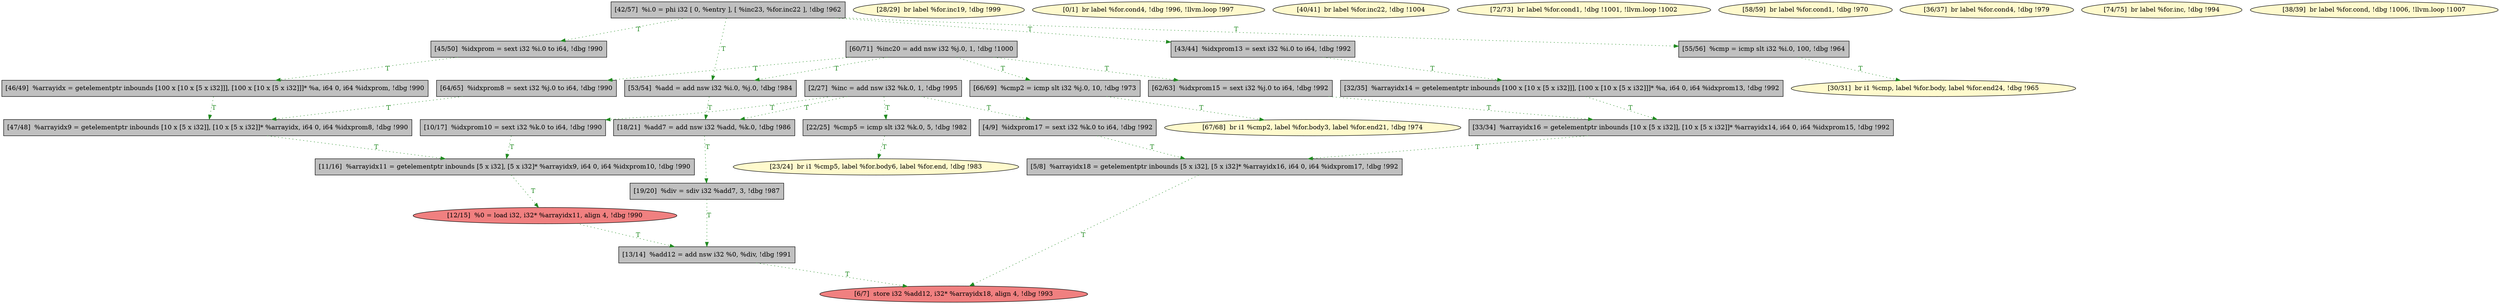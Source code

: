 
digraph G {


node446 [fillcolor=lemonchiffon,label="[67/68]  br i1 %cmp2, label %for.body3, label %for.end21, !dbg !974",shape=ellipse,style=filled ]
node442 [fillcolor=grey,label="[22/25]  %cmp5 = icmp slt i32 %k.0, 5, !dbg !982",shape=rectangle,style=filled ]
node441 [fillcolor=lemonchiffon,label="[28/29]  br label %for.inc19, !dbg !999",shape=ellipse,style=filled ]
node440 [fillcolor=lemonchiffon,label="[23/24]  br i1 %cmp5, label %for.body6, label %for.end, !dbg !983",shape=ellipse,style=filled ]
node439 [fillcolor=grey,label="[18/21]  %add7 = add nsw i32 %add, %k.0, !dbg !986",shape=rectangle,style=filled ]
node438 [fillcolor=grey,label="[10/17]  %idxprom10 = sext i32 %k.0 to i64, !dbg !990",shape=rectangle,style=filled ]
node444 [fillcolor=lemonchiffon,label="[30/31]  br i1 %cmp, label %for.body, label %for.end24, !dbg !965",shape=ellipse,style=filled ]
node433 [fillcolor=lemonchiffon,label="[0/1]  br label %for.cond4, !dbg !996, !llvm.loop !997",shape=ellipse,style=filled ]
node435 [fillcolor=lightcoral,label="[6/7]  store i32 %add12, i32* %arrayidx18, align 4, !dbg !993",shape=ellipse,style=filled ]
node430 [fillcolor=grey,label="[66/69]  %cmp2 = icmp slt i32 %j.0, 10, !dbg !973",shape=rectangle,style=filled ]
node428 [fillcolor=grey,label="[4/9]  %idxprom17 = sext i32 %k.0 to i64, !dbg !992",shape=rectangle,style=filled ]
node416 [fillcolor=grey,label="[55/56]  %cmp = icmp slt i32 %i.0, 100, !dbg !964",shape=rectangle,style=filled ]
node417 [fillcolor=grey,label="[62/63]  %idxprom15 = sext i32 %j.0 to i64, !dbg !992",shape=rectangle,style=filled ]
node436 [fillcolor=grey,label="[13/14]  %add12 = add nsw i32 %0, %div, !dbg !991",shape=rectangle,style=filled ]
node418 [fillcolor=grey,label="[19/20]  %div = sdiv i32 %add7, 3, !dbg !987",shape=rectangle,style=filled ]
node443 [fillcolor=grey,label="[32/35]  %arrayidx14 = getelementptr inbounds [100 x [10 x [5 x i32]]], [100 x [10 x [5 x i32]]]* %a, i64 0, i64 %idxprom13, !dbg !992",shape=rectangle,style=filled ]
node415 [fillcolor=grey,label="[2/27]  %inc = add nsw i32 %k.0, 1, !dbg !995",shape=rectangle,style=filled ]
node427 [fillcolor=lemonchiffon,label="[40/41]  br label %for.inc22, !dbg !1004",shape=ellipse,style=filled ]
node421 [fillcolor=grey,label="[53/54]  %add = add nsw i32 %i.0, %j.0, !dbg !984",shape=rectangle,style=filled ]
node422 [fillcolor=lemonchiffon,label="[72/73]  br label %for.cond1, !dbg !1001, !llvm.loop !1002",shape=ellipse,style=filled ]
node434 [fillcolor=grey,label="[64/65]  %idxprom8 = sext i32 %j.0 to i64, !dbg !990",shape=rectangle,style=filled ]
node432 [fillcolor=lightcoral,label="[12/15]  %0 = load i32, i32* %arrayidx11, align 4, !dbg !990",shape=ellipse,style=filled ]
node413 [fillcolor=grey,label="[46/49]  %arrayidx = getelementptr inbounds [100 x [10 x [5 x i32]]], [100 x [10 x [5 x i32]]]* %a, i64 0, i64 %idxprom, !dbg !990",shape=rectangle,style=filled ]
node437 [fillcolor=grey,label="[5/8]  %arrayidx18 = getelementptr inbounds [5 x i32], [5 x i32]* %arrayidx16, i64 0, i64 %idxprom17, !dbg !992",shape=rectangle,style=filled ]
node412 [fillcolor=grey,label="[43/44]  %idxprom13 = sext i32 %i.0 to i64, !dbg !992",shape=rectangle,style=filled ]
node419 [fillcolor=grey,label="[42/57]  %i.0 = phi i32 [ 0, %entry ], [ %inc23, %for.inc22 ], !dbg !962",shape=rectangle,style=filled ]
node426 [fillcolor=lemonchiffon,label="[58/59]  br label %for.cond1, !dbg !970",shape=ellipse,style=filled ]
node445 [fillcolor=lemonchiffon,label="[36/37]  br label %for.cond4, !dbg !979",shape=ellipse,style=filled ]
node429 [fillcolor=grey,label="[60/71]  %inc20 = add nsw i32 %j.0, 1, !dbg !1000",shape=rectangle,style=filled ]
node420 [fillcolor=grey,label="[47/48]  %arrayidx9 = getelementptr inbounds [10 x [5 x i32]], [10 x [5 x i32]]* %arrayidx, i64 0, i64 %idxprom8, !dbg !990",shape=rectangle,style=filled ]
node431 [fillcolor=grey,label="[11/16]  %arrayidx11 = getelementptr inbounds [5 x i32], [5 x i32]* %arrayidx9, i64 0, i64 %idxprom10, !dbg !990",shape=rectangle,style=filled ]
node423 [fillcolor=lemonchiffon,label="[74/75]  br label %for.inc, !dbg !994",shape=ellipse,style=filled ]
node414 [fillcolor=grey,label="[45/50]  %idxprom = sext i32 %i.0 to i64, !dbg !990",shape=rectangle,style=filled ]
node424 [fillcolor=lemonchiffon,label="[38/39]  br label %for.cond, !dbg !1006, !llvm.loop !1007",shape=ellipse,style=filled ]
node425 [fillcolor=grey,label="[33/34]  %arrayidx16 = getelementptr inbounds [10 x [5 x i32]], [10 x [5 x i32]]* %arrayidx14, i64 0, i64 %idxprom15, !dbg !992",shape=rectangle,style=filled ]

node430->node446 [style=dotted,color=forestgreen,label="T",fontcolor=forestgreen ]
node428->node437 [style=dotted,color=forestgreen,label="T",fontcolor=forestgreen ]
node443->node425 [style=dotted,color=forestgreen,label="T",fontcolor=forestgreen ]
node436->node435 [style=dotted,color=forestgreen,label="T",fontcolor=forestgreen ]
node414->node413 [style=dotted,color=forestgreen,label="T",fontcolor=forestgreen ]
node413->node420 [style=dotted,color=forestgreen,label="T",fontcolor=forestgreen ]
node442->node440 [style=dotted,color=forestgreen,label="T",fontcolor=forestgreen ]
node439->node418 [style=dotted,color=forestgreen,label="T",fontcolor=forestgreen ]
node415->node428 [style=dotted,color=forestgreen,label="T",fontcolor=forestgreen ]
node429->node434 [style=dotted,color=forestgreen,label="T",fontcolor=forestgreen ]
node416->node444 [style=dotted,color=forestgreen,label="T",fontcolor=forestgreen ]
node419->node414 [style=dotted,color=forestgreen,label="T",fontcolor=forestgreen ]
node412->node443 [style=dotted,color=forestgreen,label="T",fontcolor=forestgreen ]
node415->node439 [style=dotted,color=forestgreen,label="T",fontcolor=forestgreen ]
node438->node431 [style=dotted,color=forestgreen,label="T",fontcolor=forestgreen ]
node415->node438 [style=dotted,color=forestgreen,label="T",fontcolor=forestgreen ]
node437->node435 [style=dotted,color=forestgreen,label="T",fontcolor=forestgreen ]
node419->node416 [style=dotted,color=forestgreen,label="T",fontcolor=forestgreen ]
node418->node436 [style=dotted,color=forestgreen,label="T",fontcolor=forestgreen ]
node419->node421 [style=dotted,color=forestgreen,label="T",fontcolor=forestgreen ]
node432->node436 [style=dotted,color=forestgreen,label="T",fontcolor=forestgreen ]
node419->node412 [style=dotted,color=forestgreen,label="T",fontcolor=forestgreen ]
node429->node430 [style=dotted,color=forestgreen,label="T",fontcolor=forestgreen ]
node415->node442 [style=dotted,color=forestgreen,label="T",fontcolor=forestgreen ]
node434->node420 [style=dotted,color=forestgreen,label="T",fontcolor=forestgreen ]
node429->node421 [style=dotted,color=forestgreen,label="T",fontcolor=forestgreen ]
node420->node431 [style=dotted,color=forestgreen,label="T",fontcolor=forestgreen ]
node421->node439 [style=dotted,color=forestgreen,label="T",fontcolor=forestgreen ]
node425->node437 [style=dotted,color=forestgreen,label="T",fontcolor=forestgreen ]
node429->node417 [style=dotted,color=forestgreen,label="T",fontcolor=forestgreen ]
node417->node425 [style=dotted,color=forestgreen,label="T",fontcolor=forestgreen ]
node431->node432 [style=dotted,color=forestgreen,label="T",fontcolor=forestgreen ]


}
